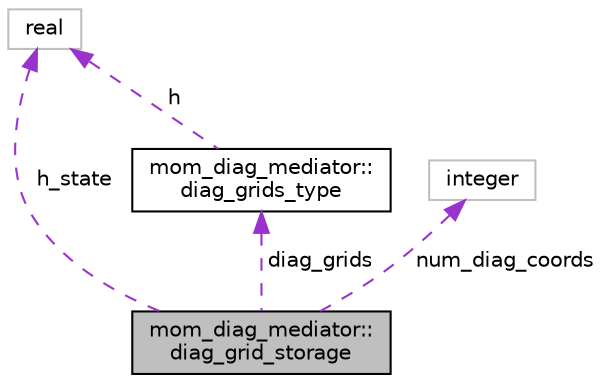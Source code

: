 digraph "mom_diag_mediator::diag_grid_storage"
{
 // INTERACTIVE_SVG=YES
 // LATEX_PDF_SIZE
  edge [fontname="Helvetica",fontsize="10",labelfontname="Helvetica",labelfontsize="10"];
  node [fontname="Helvetica",fontsize="10",shape=record];
  Node1 [label="mom_diag_mediator::\ldiag_grid_storage",height=0.2,width=0.4,color="black", fillcolor="grey75", style="filled", fontcolor="black",tooltip="Stores all the remapping grids and the model's native space thicknesses."];
  Node2 -> Node1 [dir="back",color="darkorchid3",fontsize="10",style="dashed",label=" diag_grids" ,fontname="Helvetica"];
  Node2 [label="mom_diag_mediator::\ldiag_grids_type",height=0.2,width=0.4,color="black", fillcolor="white", style="filled",URL="$structmom__diag__mediator_1_1diag__grids__type.html",tooltip="Contains an array to store a diagnostic target grid."];
  Node3 -> Node2 [dir="back",color="darkorchid3",fontsize="10",style="dashed",label=" h" ,fontname="Helvetica"];
  Node3 [label="real",height=0.2,width=0.4,color="grey75", fillcolor="white", style="filled",tooltip=" "];
  Node3 -> Node1 [dir="back",color="darkorchid3",fontsize="10",style="dashed",label=" h_state" ,fontname="Helvetica"];
  Node4 -> Node1 [dir="back",color="darkorchid3",fontsize="10",style="dashed",label=" num_diag_coords" ,fontname="Helvetica"];
  Node4 [label="integer",height=0.2,width=0.4,color="grey75", fillcolor="white", style="filled",tooltip=" "];
}

